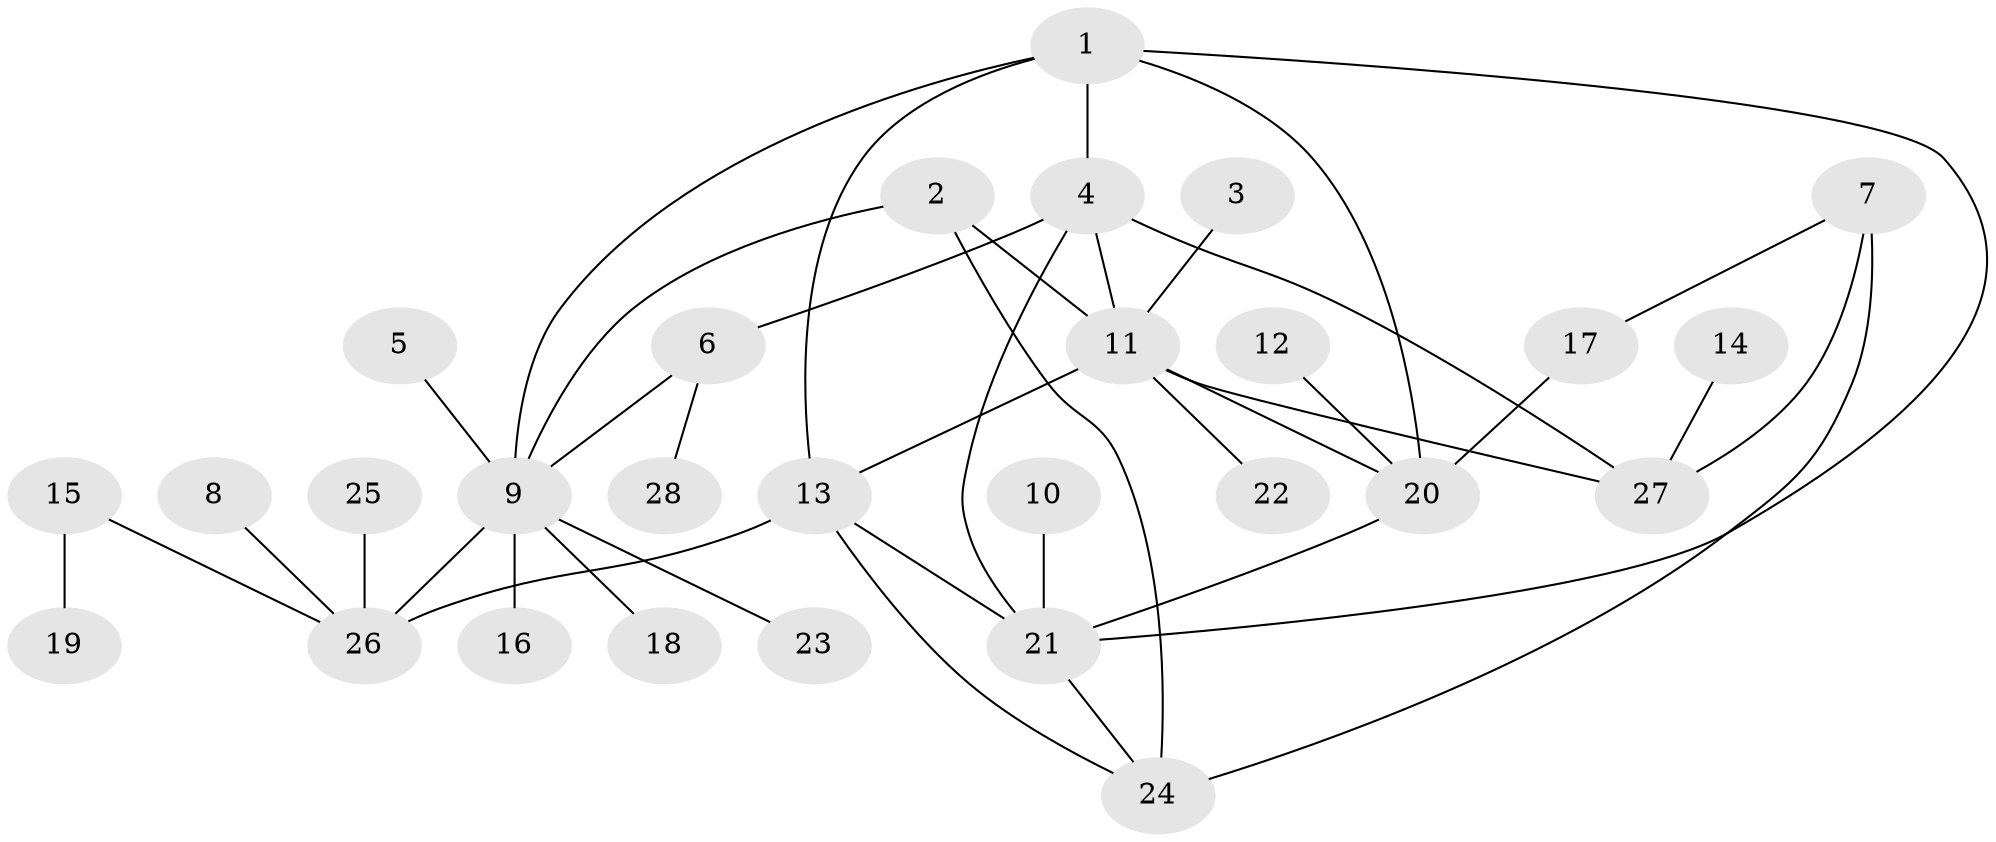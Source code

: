 // original degree distribution, {3: 0.07462686567164178, 11: 0.014925373134328358, 4: 0.05970149253731343, 6: 0.04477611940298507, 5: 0.05970149253731343, 9: 0.014925373134328358, 7: 0.014925373134328358, 8: 0.014925373134328358, 1: 0.5074626865671642, 2: 0.19402985074626866}
// Generated by graph-tools (version 1.1) at 2025/37/03/04/25 23:37:31]
// undirected, 28 vertices, 40 edges
graph export_dot {
  node [color=gray90,style=filled];
  1;
  2;
  3;
  4;
  5;
  6;
  7;
  8;
  9;
  10;
  11;
  12;
  13;
  14;
  15;
  16;
  17;
  18;
  19;
  20;
  21;
  22;
  23;
  24;
  25;
  26;
  27;
  28;
  1 -- 4 [weight=1.0];
  1 -- 9 [weight=1.0];
  1 -- 13 [weight=1.0];
  1 -- 20 [weight=1.0];
  1 -- 21 [weight=1.0];
  2 -- 9 [weight=2.0];
  2 -- 11 [weight=1.0];
  2 -- 24 [weight=1.0];
  3 -- 11 [weight=1.0];
  4 -- 6 [weight=1.0];
  4 -- 11 [weight=1.0];
  4 -- 21 [weight=1.0];
  4 -- 27 [weight=1.0];
  5 -- 9 [weight=1.0];
  6 -- 9 [weight=1.0];
  6 -- 28 [weight=1.0];
  7 -- 17 [weight=1.0];
  7 -- 24 [weight=2.0];
  7 -- 27 [weight=1.0];
  8 -- 26 [weight=1.0];
  9 -- 16 [weight=1.0];
  9 -- 18 [weight=1.0];
  9 -- 23 [weight=1.0];
  9 -- 26 [weight=1.0];
  10 -- 21 [weight=1.0];
  11 -- 13 [weight=1.0];
  11 -- 20 [weight=1.0];
  11 -- 22 [weight=1.0];
  11 -- 27 [weight=1.0];
  12 -- 20 [weight=1.0];
  13 -- 21 [weight=1.0];
  13 -- 24 [weight=1.0];
  13 -- 26 [weight=2.0];
  14 -- 27 [weight=1.0];
  15 -- 19 [weight=1.0];
  15 -- 26 [weight=1.0];
  17 -- 20 [weight=1.0];
  20 -- 21 [weight=1.0];
  21 -- 24 [weight=1.0];
  25 -- 26 [weight=1.0];
}
